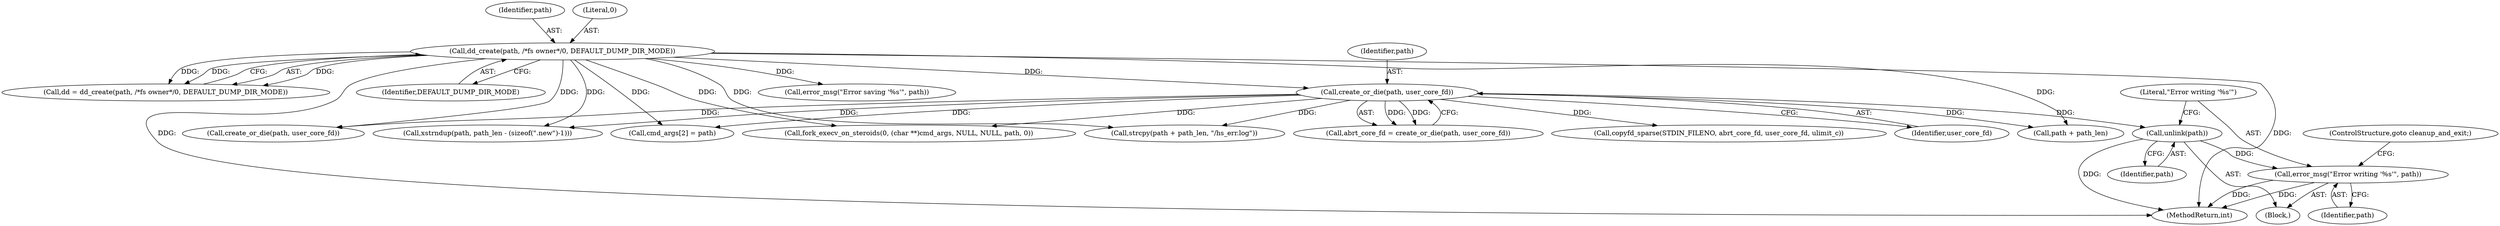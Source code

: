 digraph "0_abrt_3c1b60cfa62d39e5fff5a53a5bc53dae189e740e@API" {
"1001176" [label="(Call,unlink(path))"];
"1001148" [label="(Call,create_or_die(path, user_core_fd))"];
"1000775" [label="(Call,dd_create(path, /*fs owner*/0, DEFAULT_DUMP_DIR_MODE))"];
"1001178" [label="(Call,error_msg(\"Error writing '%s'\", path))"];
"1000773" [label="(Call,dd = dd_create(path, /*fs owner*/0, DEFAULT_DUMP_DIR_MODE))"];
"1001149" [label="(Identifier,path)"];
"1001146" [label="(Call,abrt_core_fd = create_or_die(path, user_core_fd))"];
"1001176" [label="(Call,unlink(path))"];
"1001242" [label="(Call,create_or_die(path, user_core_fd))"];
"1001179" [label="(Literal,\"Error writing '%s'\")"];
"1001178" [label="(Call,error_msg(\"Error writing '%s'\", path))"];
"1001153" [label="(Call,copyfd_sparse(STDIN_FILENO, abrt_core_fd, user_core_fd, ulimit_c))"];
"1001148" [label="(Call,create_or_die(path, user_core_fd))"];
"1001150" [label="(Identifier,user_core_fd)"];
"1000778" [label="(Identifier,DEFAULT_DUMP_DIR_MODE)"];
"1000775" [label="(Call,dd_create(path, /*fs owner*/0, DEFAULT_DUMP_DIR_MODE))"];
"1001180" [label="(Identifier,path)"];
"1000776" [label="(Identifier,path)"];
"1000777" [label="(Literal,0)"];
"1001181" [label="(ControlStructure,goto cleanup_and_exit;)"];
"1001235" [label="(Call,path + path_len)"];
"1001350" [label="(Call,xstrndup(path, path_len - (sizeof(\".new\")-1)))"];
"1001175" [label="(Block,)"];
"1001309" [label="(Call,cmd_args[2] = path)"];
"1001332" [label="(Call,fork_execv_on_steroids(0, (char **)cmd_args, NULL, NULL, path, 0))"];
"1001177" [label="(Identifier,path)"];
"1001234" [label="(Call,strcpy(path + path_len, \"/hs_err.log\"))"];
"1001134" [label="(Call,error_msg(\"Error saving '%s'\", path))"];
"1001445" [label="(MethodReturn,int)"];
"1001176" -> "1001175"  [label="AST: "];
"1001176" -> "1001177"  [label="CFG: "];
"1001177" -> "1001176"  [label="AST: "];
"1001179" -> "1001176"  [label="CFG: "];
"1001176" -> "1001445"  [label="DDG: "];
"1001148" -> "1001176"  [label="DDG: "];
"1001176" -> "1001178"  [label="DDG: "];
"1001148" -> "1001146"  [label="AST: "];
"1001148" -> "1001150"  [label="CFG: "];
"1001149" -> "1001148"  [label="AST: "];
"1001150" -> "1001148"  [label="AST: "];
"1001146" -> "1001148"  [label="CFG: "];
"1001148" -> "1001146"  [label="DDG: "];
"1001148" -> "1001146"  [label="DDG: "];
"1000775" -> "1001148"  [label="DDG: "];
"1001148" -> "1001153"  [label="DDG: "];
"1001148" -> "1001234"  [label="DDG: "];
"1001148" -> "1001235"  [label="DDG: "];
"1001148" -> "1001242"  [label="DDG: "];
"1001148" -> "1001309"  [label="DDG: "];
"1001148" -> "1001332"  [label="DDG: "];
"1001148" -> "1001350"  [label="DDG: "];
"1000775" -> "1000773"  [label="AST: "];
"1000775" -> "1000778"  [label="CFG: "];
"1000776" -> "1000775"  [label="AST: "];
"1000777" -> "1000775"  [label="AST: "];
"1000778" -> "1000775"  [label="AST: "];
"1000773" -> "1000775"  [label="CFG: "];
"1000775" -> "1001445"  [label="DDG: "];
"1000775" -> "1001445"  [label="DDG: "];
"1000775" -> "1000773"  [label="DDG: "];
"1000775" -> "1000773"  [label="DDG: "];
"1000775" -> "1000773"  [label="DDG: "];
"1000775" -> "1001134"  [label="DDG: "];
"1000775" -> "1001234"  [label="DDG: "];
"1000775" -> "1001235"  [label="DDG: "];
"1000775" -> "1001242"  [label="DDG: "];
"1000775" -> "1001309"  [label="DDG: "];
"1000775" -> "1001332"  [label="DDG: "];
"1000775" -> "1001350"  [label="DDG: "];
"1001178" -> "1001175"  [label="AST: "];
"1001178" -> "1001180"  [label="CFG: "];
"1001179" -> "1001178"  [label="AST: "];
"1001180" -> "1001178"  [label="AST: "];
"1001181" -> "1001178"  [label="CFG: "];
"1001178" -> "1001445"  [label="DDG: "];
"1001178" -> "1001445"  [label="DDG: "];
}
